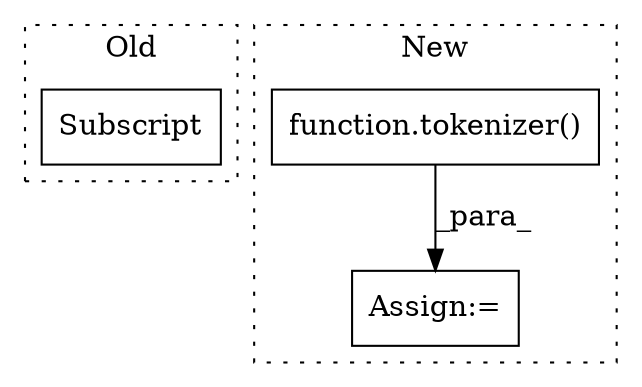 digraph G {
subgraph cluster0 {
1 [label="Subscript" a="63" s="198,0" l="23,0" shape="box"];
label = "Old";
style="dotted";
}
subgraph cluster1 {
2 [label="function.tokenizer()" a="75" s="1214" l="382" shape="box"];
3 [label="Assign:=" a="68" s="1761" l="3" shape="box"];
label = "New";
style="dotted";
}
2 -> 3 [label="_para_"];
}
